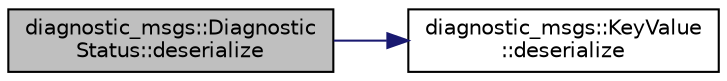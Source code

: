 digraph "diagnostic_msgs::DiagnosticStatus::deserialize"
{
  edge [fontname="Helvetica",fontsize="10",labelfontname="Helvetica",labelfontsize="10"];
  node [fontname="Helvetica",fontsize="10",shape=record];
  rankdir="LR";
  Node1 [label="diagnostic_msgs::Diagnostic\lStatus::deserialize",height=0.2,width=0.4,color="black", fillcolor="grey75", style="filled" fontcolor="black"];
  Node1 -> Node2 [color="midnightblue",fontsize="10",style="solid",fontname="Helvetica"];
  Node2 [label="diagnostic_msgs::KeyValue\l::deserialize",height=0.2,width=0.4,color="black", fillcolor="white", style="filled",URL="$classdiagnostic__msgs_1_1_key_value.html#a1e50c55174d7f7d383260e6cbe98f39c"];
}
